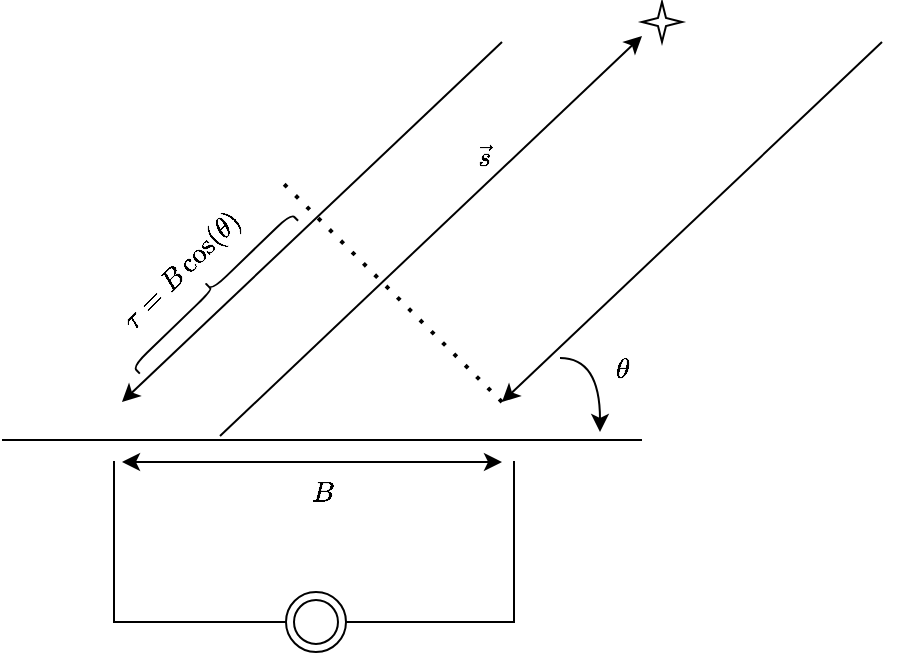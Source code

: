 <mxfile version="24.0.7" type="github">
  <diagram name="Page-1" id="Uey1eP7v3raOa8SfktkP">
    <mxGraphModel dx="988" dy="527" grid="1" gridSize="10" guides="1" tooltips="1" connect="1" arrows="1" fold="1" page="1" pageScale="1" pageWidth="850" pageHeight="1100" math="1" shadow="0">
      <root>
        <mxCell id="0" />
        <mxCell id="1" parent="0" />
        <mxCell id="7KTQNLXFav_vAfD9PksO-1" value="" style="endArrow=classic;html=1;rounded=0;" parent="1" edge="1">
          <mxGeometry width="50" height="50" relative="1" as="geometry">
            <mxPoint x="370" y="510" as="sourcePoint" />
            <mxPoint x="180" y="690" as="targetPoint" />
          </mxGeometry>
        </mxCell>
        <mxCell id="7KTQNLXFav_vAfD9PksO-2" value="" style="endArrow=classic;html=1;rounded=0;" parent="1" edge="1">
          <mxGeometry width="50" height="50" relative="1" as="geometry">
            <mxPoint x="560" y="510" as="sourcePoint" />
            <mxPoint x="370" y="690" as="targetPoint" />
          </mxGeometry>
        </mxCell>
        <mxCell id="7KTQNLXFav_vAfD9PksO-4" value="" style="verticalLabelPosition=bottom;verticalAlign=top;html=1;shape=mxgraph.basic.4_point_star_2;dx=0.8;" parent="1" vertex="1">
          <mxGeometry x="440" y="490" width="20" height="20" as="geometry" />
        </mxCell>
        <mxCell id="7KTQNLXFav_vAfD9PksO-5" value="" style="endArrow=none;dashed=1;html=1;dashPattern=1 3;strokeWidth=2;rounded=0;" parent="1" edge="1">
          <mxGeometry width="50" height="50" relative="1" as="geometry">
            <mxPoint x="370" y="690" as="sourcePoint" />
            <mxPoint x="260" y="580" as="targetPoint" />
          </mxGeometry>
        </mxCell>
        <mxCell id="7KTQNLXFav_vAfD9PksO-6" value="" style="shape=curlyBracket;whiteSpace=wrap;html=1;rounded=1;labelPosition=left;verticalLabelPosition=middle;align=right;verticalAlign=middle;rotation=46;" parent="1" vertex="1">
          <mxGeometry x="220" y="579" width="10" height="110" as="geometry" />
        </mxCell>
        <mxCell id="7KTQNLXFav_vAfD9PksO-8" value="" style="endArrow=none;html=1;rounded=0;" parent="1" edge="1">
          <mxGeometry width="50" height="50" relative="1" as="geometry">
            <mxPoint x="120" y="709" as="sourcePoint" />
            <mxPoint x="440" y="709" as="targetPoint" />
          </mxGeometry>
        </mxCell>
        <mxCell id="7KTQNLXFav_vAfD9PksO-10" value="" style="shape=image;html=1;verticalAlign=top;verticalLabelPosition=bottom;labelBackgroundColor=#ffffff;imageAspect=0;aspect=fixed;image=https://cdn3.iconfinder.com/data/icons/school-172/512/astronomy_science_telescope_observation-128.png" parent="1" vertex="1">
          <mxGeometry x="170" y="689" width="18" height="18" as="geometry" />
        </mxCell>
        <mxCell id="7KTQNLXFav_vAfD9PksO-11" value="" style="shape=image;html=1;verticalAlign=top;verticalLabelPosition=bottom;labelBackgroundColor=#ffffff;imageAspect=0;aspect=fixed;image=https://cdn3.iconfinder.com/data/icons/school-172/512/astronomy_science_telescope_observation-128.png" parent="1" vertex="1">
          <mxGeometry x="360" y="689" width="18" height="18" as="geometry" />
        </mxCell>
        <mxCell id="7KTQNLXFav_vAfD9PksO-12" value="" style="endArrow=classic;startArrow=classic;html=1;rounded=0;" parent="1" edge="1">
          <mxGeometry width="50" height="50" relative="1" as="geometry">
            <mxPoint x="180" y="720" as="sourcePoint" />
            <mxPoint x="370" y="720" as="targetPoint" />
          </mxGeometry>
        </mxCell>
        <mxCell id="7KTQNLXFav_vAfD9PksO-14" value="&lt;div&gt;$$ \tau = B\cos(\theta) $$&lt;/div&gt;" style="text;html=1;align=center;verticalAlign=middle;whiteSpace=wrap;rounded=0;rotation=-45;" parent="1" vertex="1">
          <mxGeometry x="180" y="610" width="60" height="30" as="geometry" />
        </mxCell>
        <mxCell id="7KTQNLXFav_vAfD9PksO-16" value="&lt;div&gt;$$B$$&lt;/div&gt;" style="text;html=1;align=center;verticalAlign=middle;whiteSpace=wrap;rounded=0;" parent="1" vertex="1">
          <mxGeometry x="250" y="720" width="60" height="30" as="geometry" />
        </mxCell>
        <mxCell id="7KTQNLXFav_vAfD9PksO-19" value="" style="curved=1;endArrow=classic;html=1;rounded=0;" parent="1" edge="1">
          <mxGeometry width="50" height="50" relative="1" as="geometry">
            <mxPoint x="399" y="668" as="sourcePoint" />
            <mxPoint x="419" y="705" as="targetPoint" />
            <Array as="points">
              <mxPoint x="419" y="668" />
            </Array>
          </mxGeometry>
        </mxCell>
        <mxCell id="7KTQNLXFav_vAfD9PksO-20" value="&lt;div&gt;$$ \theta $$&lt;/div&gt;" style="text;html=1;align=center;verticalAlign=middle;whiteSpace=wrap;rounded=0;" parent="1" vertex="1">
          <mxGeometry x="400" y="659" width="60" height="30" as="geometry" />
        </mxCell>
        <mxCell id="7KTQNLXFav_vAfD9PksO-21" value="" style="shape=partialRectangle;whiteSpace=wrap;html=1;bottom=1;right=1;left=1;top=0;fillColor=none;routingCenterX=-0.5;" parent="1" vertex="1">
          <mxGeometry x="176" y="720" width="200" height="80" as="geometry" />
        </mxCell>
        <mxCell id="7KTQNLXFav_vAfD9PksO-22" value="" style="ellipse;shape=doubleEllipse;whiteSpace=wrap;html=1;aspect=fixed;" parent="1" vertex="1">
          <mxGeometry x="262" y="785" width="30" height="30" as="geometry" />
        </mxCell>
        <mxCell id="NkJb3o608pkPtY_OuwA3-1" value="" style="endArrow=classic;html=1;rounded=0;" edge="1" parent="1">
          <mxGeometry width="50" height="50" relative="1" as="geometry">
            <mxPoint x="229" y="707" as="sourcePoint" />
            <mxPoint x="440" y="507" as="targetPoint" />
          </mxGeometry>
        </mxCell>
        <mxCell id="NkJb3o608pkPtY_OuwA3-2" value="&lt;div&gt;$$ \vec{s} $$&lt;/div&gt;" style="text;html=1;align=center;verticalAlign=middle;whiteSpace=wrap;rounded=0;rotation=0;" vertex="1" parent="1">
          <mxGeometry x="356" y="567" width="10" as="geometry" />
        </mxCell>
      </root>
    </mxGraphModel>
  </diagram>
</mxfile>
